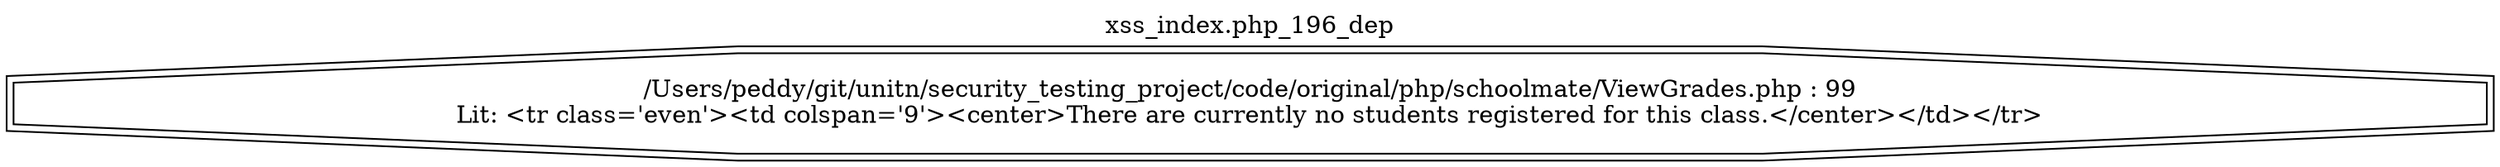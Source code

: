 digraph cfg {
  label="xss_index.php_196_dep";
  labelloc=t;
  n1 [shape=doubleoctagon, label="/Users/peddy/git/unitn/security_testing_project/code/original/php/schoolmate/ViewGrades.php : 99\nLit: <tr class='even'><td colspan='9'><center>There are currently no students registered for this class.</center></td></tr>\n"];
}
